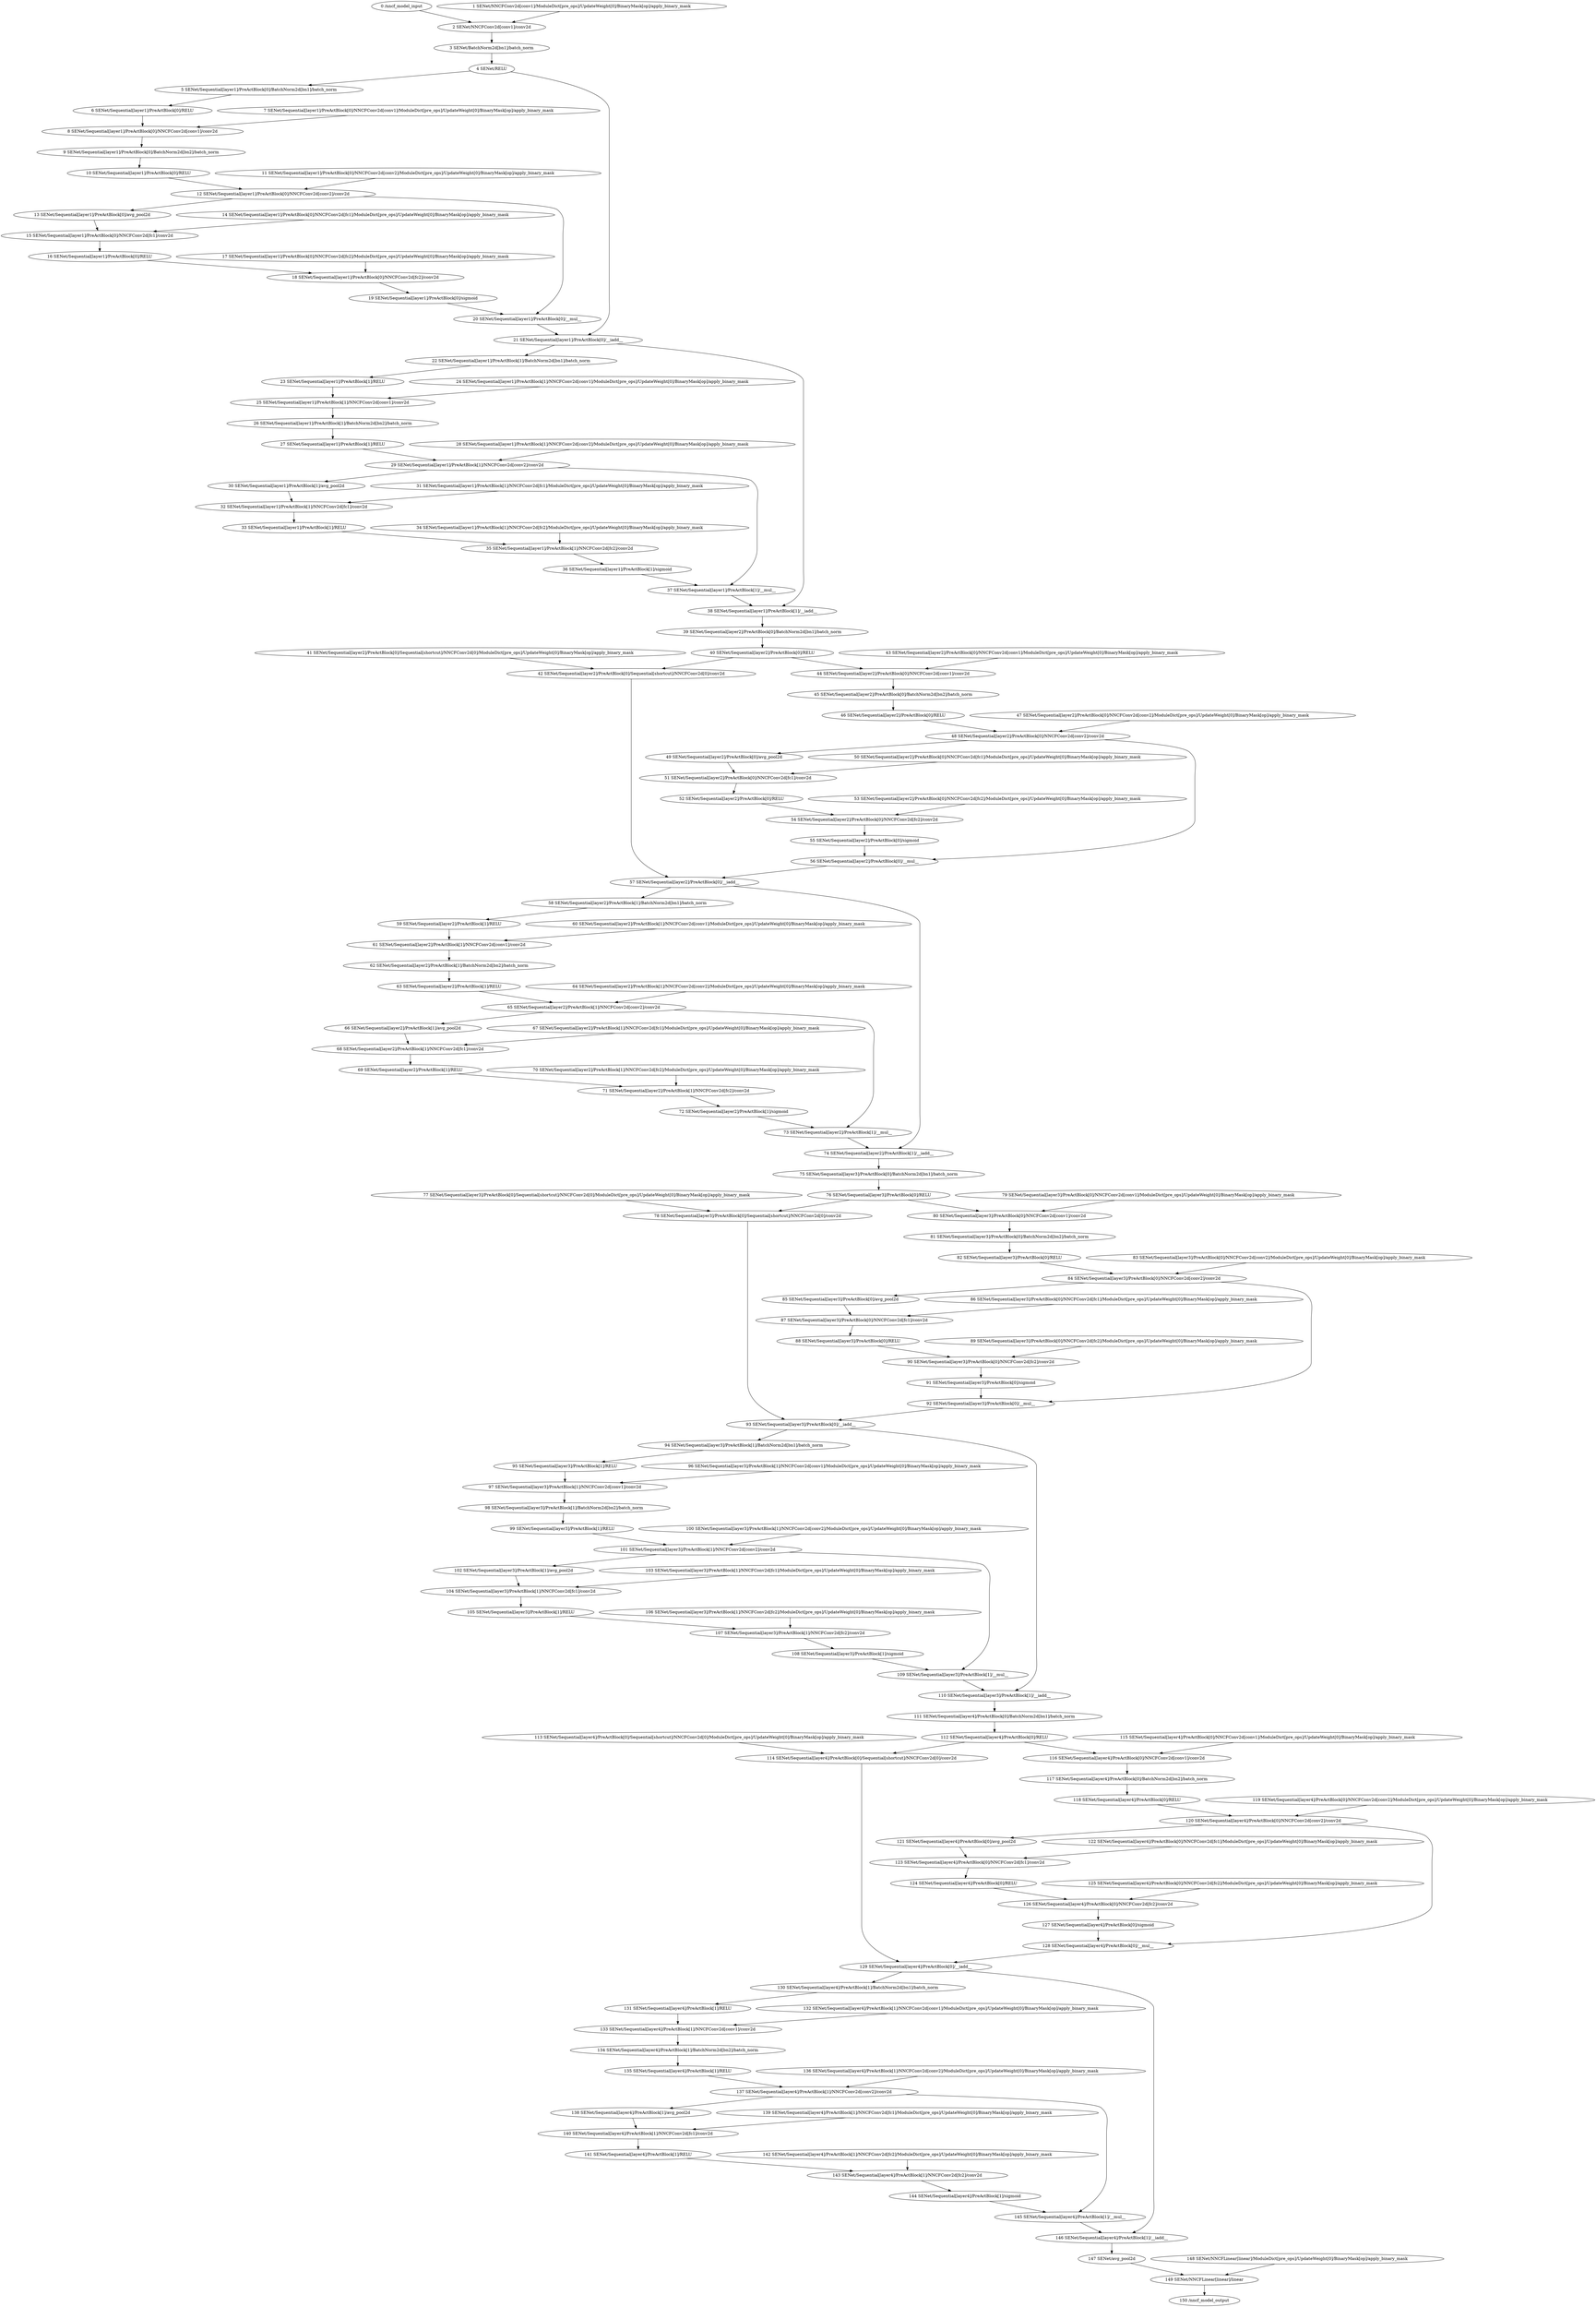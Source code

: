 strict digraph  {
"0 /nncf_model_input" [id=0, scope="", type=nncf_model_input];
"1 SENet/NNCFConv2d[conv1]/ModuleDict[pre_ops]/UpdateWeight[0]/BinaryMask[op]/apply_binary_mask" [id=1, scope="SENet/NNCFConv2d[conv1]/ModuleDict[pre_ops]/UpdateWeight[0]/BinaryMask[op]", type=apply_binary_mask];
"2 SENet/NNCFConv2d[conv1]/conv2d" [id=2, scope="SENet/NNCFConv2d[conv1]", type=conv2d];
"3 SENet/BatchNorm2d[bn1]/batch_norm" [id=3, scope="SENet/BatchNorm2d[bn1]", type=batch_norm];
"4 SENet/RELU" [id=4, scope=SENet, type=RELU];
"5 SENet/Sequential[layer1]/PreActBlock[0]/BatchNorm2d[bn1]/batch_norm" [id=5, scope="SENet/Sequential[layer1]/PreActBlock[0]/BatchNorm2d[bn1]", type=batch_norm];
"6 SENet/Sequential[layer1]/PreActBlock[0]/RELU" [id=6, scope="SENet/Sequential[layer1]/PreActBlock[0]", type=RELU];
"7 SENet/Sequential[layer1]/PreActBlock[0]/NNCFConv2d[conv1]/ModuleDict[pre_ops]/UpdateWeight[0]/BinaryMask[op]/apply_binary_mask" [id=7, scope="SENet/Sequential[layer1]/PreActBlock[0]/NNCFConv2d[conv1]/ModuleDict[pre_ops]/UpdateWeight[0]/BinaryMask[op]", type=apply_binary_mask];
"8 SENet/Sequential[layer1]/PreActBlock[0]/NNCFConv2d[conv1]/conv2d" [id=8, scope="SENet/Sequential[layer1]/PreActBlock[0]/NNCFConv2d[conv1]", type=conv2d];
"9 SENet/Sequential[layer1]/PreActBlock[0]/BatchNorm2d[bn2]/batch_norm" [id=9, scope="SENet/Sequential[layer1]/PreActBlock[0]/BatchNorm2d[bn2]", type=batch_norm];
"10 SENet/Sequential[layer1]/PreActBlock[0]/RELU" [id=10, scope="SENet/Sequential[layer1]/PreActBlock[0]", type=RELU];
"11 SENet/Sequential[layer1]/PreActBlock[0]/NNCFConv2d[conv2]/ModuleDict[pre_ops]/UpdateWeight[0]/BinaryMask[op]/apply_binary_mask" [id=11, scope="SENet/Sequential[layer1]/PreActBlock[0]/NNCFConv2d[conv2]/ModuleDict[pre_ops]/UpdateWeight[0]/BinaryMask[op]", type=apply_binary_mask];
"12 SENet/Sequential[layer1]/PreActBlock[0]/NNCFConv2d[conv2]/conv2d" [id=12, scope="SENet/Sequential[layer1]/PreActBlock[0]/NNCFConv2d[conv2]", type=conv2d];
"13 SENet/Sequential[layer1]/PreActBlock[0]/avg_pool2d" [id=13, scope="SENet/Sequential[layer1]/PreActBlock[0]", type=avg_pool2d];
"14 SENet/Sequential[layer1]/PreActBlock[0]/NNCFConv2d[fc1]/ModuleDict[pre_ops]/UpdateWeight[0]/BinaryMask[op]/apply_binary_mask" [id=14, scope="SENet/Sequential[layer1]/PreActBlock[0]/NNCFConv2d[fc1]/ModuleDict[pre_ops]/UpdateWeight[0]/BinaryMask[op]", type=apply_binary_mask];
"15 SENet/Sequential[layer1]/PreActBlock[0]/NNCFConv2d[fc1]/conv2d" [id=15, scope="SENet/Sequential[layer1]/PreActBlock[0]/NNCFConv2d[fc1]", type=conv2d];
"16 SENet/Sequential[layer1]/PreActBlock[0]/RELU" [id=16, scope="SENet/Sequential[layer1]/PreActBlock[0]", type=RELU];
"17 SENet/Sequential[layer1]/PreActBlock[0]/NNCFConv2d[fc2]/ModuleDict[pre_ops]/UpdateWeight[0]/BinaryMask[op]/apply_binary_mask" [id=17, scope="SENet/Sequential[layer1]/PreActBlock[0]/NNCFConv2d[fc2]/ModuleDict[pre_ops]/UpdateWeight[0]/BinaryMask[op]", type=apply_binary_mask];
"18 SENet/Sequential[layer1]/PreActBlock[0]/NNCFConv2d[fc2]/conv2d" [id=18, scope="SENet/Sequential[layer1]/PreActBlock[0]/NNCFConv2d[fc2]", type=conv2d];
"19 SENet/Sequential[layer1]/PreActBlock[0]/sigmoid" [id=19, scope="SENet/Sequential[layer1]/PreActBlock[0]", type=sigmoid];
"20 SENet/Sequential[layer1]/PreActBlock[0]/__mul__" [id=20, scope="SENet/Sequential[layer1]/PreActBlock[0]", type=__mul__];
"21 SENet/Sequential[layer1]/PreActBlock[0]/__iadd__" [id=21, scope="SENet/Sequential[layer1]/PreActBlock[0]", type=__iadd__];
"22 SENet/Sequential[layer1]/PreActBlock[1]/BatchNorm2d[bn1]/batch_norm" [id=22, scope="SENet/Sequential[layer1]/PreActBlock[1]/BatchNorm2d[bn1]", type=batch_norm];
"23 SENet/Sequential[layer1]/PreActBlock[1]/RELU" [id=23, scope="SENet/Sequential[layer1]/PreActBlock[1]", type=RELU];
"24 SENet/Sequential[layer1]/PreActBlock[1]/NNCFConv2d[conv1]/ModuleDict[pre_ops]/UpdateWeight[0]/BinaryMask[op]/apply_binary_mask" [id=24, scope="SENet/Sequential[layer1]/PreActBlock[1]/NNCFConv2d[conv1]/ModuleDict[pre_ops]/UpdateWeight[0]/BinaryMask[op]", type=apply_binary_mask];
"25 SENet/Sequential[layer1]/PreActBlock[1]/NNCFConv2d[conv1]/conv2d" [id=25, scope="SENet/Sequential[layer1]/PreActBlock[1]/NNCFConv2d[conv1]", type=conv2d];
"26 SENet/Sequential[layer1]/PreActBlock[1]/BatchNorm2d[bn2]/batch_norm" [id=26, scope="SENet/Sequential[layer1]/PreActBlock[1]/BatchNorm2d[bn2]", type=batch_norm];
"27 SENet/Sequential[layer1]/PreActBlock[1]/RELU" [id=27, scope="SENet/Sequential[layer1]/PreActBlock[1]", type=RELU];
"28 SENet/Sequential[layer1]/PreActBlock[1]/NNCFConv2d[conv2]/ModuleDict[pre_ops]/UpdateWeight[0]/BinaryMask[op]/apply_binary_mask" [id=28, scope="SENet/Sequential[layer1]/PreActBlock[1]/NNCFConv2d[conv2]/ModuleDict[pre_ops]/UpdateWeight[0]/BinaryMask[op]", type=apply_binary_mask];
"29 SENet/Sequential[layer1]/PreActBlock[1]/NNCFConv2d[conv2]/conv2d" [id=29, scope="SENet/Sequential[layer1]/PreActBlock[1]/NNCFConv2d[conv2]", type=conv2d];
"30 SENet/Sequential[layer1]/PreActBlock[1]/avg_pool2d" [id=30, scope="SENet/Sequential[layer1]/PreActBlock[1]", type=avg_pool2d];
"31 SENet/Sequential[layer1]/PreActBlock[1]/NNCFConv2d[fc1]/ModuleDict[pre_ops]/UpdateWeight[0]/BinaryMask[op]/apply_binary_mask" [id=31, scope="SENet/Sequential[layer1]/PreActBlock[1]/NNCFConv2d[fc1]/ModuleDict[pre_ops]/UpdateWeight[0]/BinaryMask[op]", type=apply_binary_mask];
"32 SENet/Sequential[layer1]/PreActBlock[1]/NNCFConv2d[fc1]/conv2d" [id=32, scope="SENet/Sequential[layer1]/PreActBlock[1]/NNCFConv2d[fc1]", type=conv2d];
"33 SENet/Sequential[layer1]/PreActBlock[1]/RELU" [id=33, scope="SENet/Sequential[layer1]/PreActBlock[1]", type=RELU];
"34 SENet/Sequential[layer1]/PreActBlock[1]/NNCFConv2d[fc2]/ModuleDict[pre_ops]/UpdateWeight[0]/BinaryMask[op]/apply_binary_mask" [id=34, scope="SENet/Sequential[layer1]/PreActBlock[1]/NNCFConv2d[fc2]/ModuleDict[pre_ops]/UpdateWeight[0]/BinaryMask[op]", type=apply_binary_mask];
"35 SENet/Sequential[layer1]/PreActBlock[1]/NNCFConv2d[fc2]/conv2d" [id=35, scope="SENet/Sequential[layer1]/PreActBlock[1]/NNCFConv2d[fc2]", type=conv2d];
"36 SENet/Sequential[layer1]/PreActBlock[1]/sigmoid" [id=36, scope="SENet/Sequential[layer1]/PreActBlock[1]", type=sigmoid];
"37 SENet/Sequential[layer1]/PreActBlock[1]/__mul__" [id=37, scope="SENet/Sequential[layer1]/PreActBlock[1]", type=__mul__];
"38 SENet/Sequential[layer1]/PreActBlock[1]/__iadd__" [id=38, scope="SENet/Sequential[layer1]/PreActBlock[1]", type=__iadd__];
"39 SENet/Sequential[layer2]/PreActBlock[0]/BatchNorm2d[bn1]/batch_norm" [id=39, scope="SENet/Sequential[layer2]/PreActBlock[0]/BatchNorm2d[bn1]", type=batch_norm];
"40 SENet/Sequential[layer2]/PreActBlock[0]/RELU" [id=40, scope="SENet/Sequential[layer2]/PreActBlock[0]", type=RELU];
"41 SENet/Sequential[layer2]/PreActBlock[0]/Sequential[shortcut]/NNCFConv2d[0]/ModuleDict[pre_ops]/UpdateWeight[0]/BinaryMask[op]/apply_binary_mask" [id=41, scope="SENet/Sequential[layer2]/PreActBlock[0]/Sequential[shortcut]/NNCFConv2d[0]/ModuleDict[pre_ops]/UpdateWeight[0]/BinaryMask[op]", type=apply_binary_mask];
"42 SENet/Sequential[layer2]/PreActBlock[0]/Sequential[shortcut]/NNCFConv2d[0]/conv2d" [id=42, scope="SENet/Sequential[layer2]/PreActBlock[0]/Sequential[shortcut]/NNCFConv2d[0]", type=conv2d];
"43 SENet/Sequential[layer2]/PreActBlock[0]/NNCFConv2d[conv1]/ModuleDict[pre_ops]/UpdateWeight[0]/BinaryMask[op]/apply_binary_mask" [id=43, scope="SENet/Sequential[layer2]/PreActBlock[0]/NNCFConv2d[conv1]/ModuleDict[pre_ops]/UpdateWeight[0]/BinaryMask[op]", type=apply_binary_mask];
"44 SENet/Sequential[layer2]/PreActBlock[0]/NNCFConv2d[conv1]/conv2d" [id=44, scope="SENet/Sequential[layer2]/PreActBlock[0]/NNCFConv2d[conv1]", type=conv2d];
"45 SENet/Sequential[layer2]/PreActBlock[0]/BatchNorm2d[bn2]/batch_norm" [id=45, scope="SENet/Sequential[layer2]/PreActBlock[0]/BatchNorm2d[bn2]", type=batch_norm];
"46 SENet/Sequential[layer2]/PreActBlock[0]/RELU" [id=46, scope="SENet/Sequential[layer2]/PreActBlock[0]", type=RELU];
"47 SENet/Sequential[layer2]/PreActBlock[0]/NNCFConv2d[conv2]/ModuleDict[pre_ops]/UpdateWeight[0]/BinaryMask[op]/apply_binary_mask" [id=47, scope="SENet/Sequential[layer2]/PreActBlock[0]/NNCFConv2d[conv2]/ModuleDict[pre_ops]/UpdateWeight[0]/BinaryMask[op]", type=apply_binary_mask];
"48 SENet/Sequential[layer2]/PreActBlock[0]/NNCFConv2d[conv2]/conv2d" [id=48, scope="SENet/Sequential[layer2]/PreActBlock[0]/NNCFConv2d[conv2]", type=conv2d];
"49 SENet/Sequential[layer2]/PreActBlock[0]/avg_pool2d" [id=49, scope="SENet/Sequential[layer2]/PreActBlock[0]", type=avg_pool2d];
"50 SENet/Sequential[layer2]/PreActBlock[0]/NNCFConv2d[fc1]/ModuleDict[pre_ops]/UpdateWeight[0]/BinaryMask[op]/apply_binary_mask" [id=50, scope="SENet/Sequential[layer2]/PreActBlock[0]/NNCFConv2d[fc1]/ModuleDict[pre_ops]/UpdateWeight[0]/BinaryMask[op]", type=apply_binary_mask];
"51 SENet/Sequential[layer2]/PreActBlock[0]/NNCFConv2d[fc1]/conv2d" [id=51, scope="SENet/Sequential[layer2]/PreActBlock[0]/NNCFConv2d[fc1]", type=conv2d];
"52 SENet/Sequential[layer2]/PreActBlock[0]/RELU" [id=52, scope="SENet/Sequential[layer2]/PreActBlock[0]", type=RELU];
"53 SENet/Sequential[layer2]/PreActBlock[0]/NNCFConv2d[fc2]/ModuleDict[pre_ops]/UpdateWeight[0]/BinaryMask[op]/apply_binary_mask" [id=53, scope="SENet/Sequential[layer2]/PreActBlock[0]/NNCFConv2d[fc2]/ModuleDict[pre_ops]/UpdateWeight[0]/BinaryMask[op]", type=apply_binary_mask];
"54 SENet/Sequential[layer2]/PreActBlock[0]/NNCFConv2d[fc2]/conv2d" [id=54, scope="SENet/Sequential[layer2]/PreActBlock[0]/NNCFConv2d[fc2]", type=conv2d];
"55 SENet/Sequential[layer2]/PreActBlock[0]/sigmoid" [id=55, scope="SENet/Sequential[layer2]/PreActBlock[0]", type=sigmoid];
"56 SENet/Sequential[layer2]/PreActBlock[0]/__mul__" [id=56, scope="SENet/Sequential[layer2]/PreActBlock[0]", type=__mul__];
"57 SENet/Sequential[layer2]/PreActBlock[0]/__iadd__" [id=57, scope="SENet/Sequential[layer2]/PreActBlock[0]", type=__iadd__];
"58 SENet/Sequential[layer2]/PreActBlock[1]/BatchNorm2d[bn1]/batch_norm" [id=58, scope="SENet/Sequential[layer2]/PreActBlock[1]/BatchNorm2d[bn1]", type=batch_norm];
"59 SENet/Sequential[layer2]/PreActBlock[1]/RELU" [id=59, scope="SENet/Sequential[layer2]/PreActBlock[1]", type=RELU];
"60 SENet/Sequential[layer2]/PreActBlock[1]/NNCFConv2d[conv1]/ModuleDict[pre_ops]/UpdateWeight[0]/BinaryMask[op]/apply_binary_mask" [id=60, scope="SENet/Sequential[layer2]/PreActBlock[1]/NNCFConv2d[conv1]/ModuleDict[pre_ops]/UpdateWeight[0]/BinaryMask[op]", type=apply_binary_mask];
"61 SENet/Sequential[layer2]/PreActBlock[1]/NNCFConv2d[conv1]/conv2d" [id=61, scope="SENet/Sequential[layer2]/PreActBlock[1]/NNCFConv2d[conv1]", type=conv2d];
"62 SENet/Sequential[layer2]/PreActBlock[1]/BatchNorm2d[bn2]/batch_norm" [id=62, scope="SENet/Sequential[layer2]/PreActBlock[1]/BatchNorm2d[bn2]", type=batch_norm];
"63 SENet/Sequential[layer2]/PreActBlock[1]/RELU" [id=63, scope="SENet/Sequential[layer2]/PreActBlock[1]", type=RELU];
"64 SENet/Sequential[layer2]/PreActBlock[1]/NNCFConv2d[conv2]/ModuleDict[pre_ops]/UpdateWeight[0]/BinaryMask[op]/apply_binary_mask" [id=64, scope="SENet/Sequential[layer2]/PreActBlock[1]/NNCFConv2d[conv2]/ModuleDict[pre_ops]/UpdateWeight[0]/BinaryMask[op]", type=apply_binary_mask];
"65 SENet/Sequential[layer2]/PreActBlock[1]/NNCFConv2d[conv2]/conv2d" [id=65, scope="SENet/Sequential[layer2]/PreActBlock[1]/NNCFConv2d[conv2]", type=conv2d];
"66 SENet/Sequential[layer2]/PreActBlock[1]/avg_pool2d" [id=66, scope="SENet/Sequential[layer2]/PreActBlock[1]", type=avg_pool2d];
"67 SENet/Sequential[layer2]/PreActBlock[1]/NNCFConv2d[fc1]/ModuleDict[pre_ops]/UpdateWeight[0]/BinaryMask[op]/apply_binary_mask" [id=67, scope="SENet/Sequential[layer2]/PreActBlock[1]/NNCFConv2d[fc1]/ModuleDict[pre_ops]/UpdateWeight[0]/BinaryMask[op]", type=apply_binary_mask];
"68 SENet/Sequential[layer2]/PreActBlock[1]/NNCFConv2d[fc1]/conv2d" [id=68, scope="SENet/Sequential[layer2]/PreActBlock[1]/NNCFConv2d[fc1]", type=conv2d];
"69 SENet/Sequential[layer2]/PreActBlock[1]/RELU" [id=69, scope="SENet/Sequential[layer2]/PreActBlock[1]", type=RELU];
"70 SENet/Sequential[layer2]/PreActBlock[1]/NNCFConv2d[fc2]/ModuleDict[pre_ops]/UpdateWeight[0]/BinaryMask[op]/apply_binary_mask" [id=70, scope="SENet/Sequential[layer2]/PreActBlock[1]/NNCFConv2d[fc2]/ModuleDict[pre_ops]/UpdateWeight[0]/BinaryMask[op]", type=apply_binary_mask];
"71 SENet/Sequential[layer2]/PreActBlock[1]/NNCFConv2d[fc2]/conv2d" [id=71, scope="SENet/Sequential[layer2]/PreActBlock[1]/NNCFConv2d[fc2]", type=conv2d];
"72 SENet/Sequential[layer2]/PreActBlock[1]/sigmoid" [id=72, scope="SENet/Sequential[layer2]/PreActBlock[1]", type=sigmoid];
"73 SENet/Sequential[layer2]/PreActBlock[1]/__mul__" [id=73, scope="SENet/Sequential[layer2]/PreActBlock[1]", type=__mul__];
"74 SENet/Sequential[layer2]/PreActBlock[1]/__iadd__" [id=74, scope="SENet/Sequential[layer2]/PreActBlock[1]", type=__iadd__];
"75 SENet/Sequential[layer3]/PreActBlock[0]/BatchNorm2d[bn1]/batch_norm" [id=75, scope="SENet/Sequential[layer3]/PreActBlock[0]/BatchNorm2d[bn1]", type=batch_norm];
"76 SENet/Sequential[layer3]/PreActBlock[0]/RELU" [id=76, scope="SENet/Sequential[layer3]/PreActBlock[0]", type=RELU];
"77 SENet/Sequential[layer3]/PreActBlock[0]/Sequential[shortcut]/NNCFConv2d[0]/ModuleDict[pre_ops]/UpdateWeight[0]/BinaryMask[op]/apply_binary_mask" [id=77, scope="SENet/Sequential[layer3]/PreActBlock[0]/Sequential[shortcut]/NNCFConv2d[0]/ModuleDict[pre_ops]/UpdateWeight[0]/BinaryMask[op]", type=apply_binary_mask];
"78 SENet/Sequential[layer3]/PreActBlock[0]/Sequential[shortcut]/NNCFConv2d[0]/conv2d" [id=78, scope="SENet/Sequential[layer3]/PreActBlock[0]/Sequential[shortcut]/NNCFConv2d[0]", type=conv2d];
"79 SENet/Sequential[layer3]/PreActBlock[0]/NNCFConv2d[conv1]/ModuleDict[pre_ops]/UpdateWeight[0]/BinaryMask[op]/apply_binary_mask" [id=79, scope="SENet/Sequential[layer3]/PreActBlock[0]/NNCFConv2d[conv1]/ModuleDict[pre_ops]/UpdateWeight[0]/BinaryMask[op]", type=apply_binary_mask];
"80 SENet/Sequential[layer3]/PreActBlock[0]/NNCFConv2d[conv1]/conv2d" [id=80, scope="SENet/Sequential[layer3]/PreActBlock[0]/NNCFConv2d[conv1]", type=conv2d];
"81 SENet/Sequential[layer3]/PreActBlock[0]/BatchNorm2d[bn2]/batch_norm" [id=81, scope="SENet/Sequential[layer3]/PreActBlock[0]/BatchNorm2d[bn2]", type=batch_norm];
"82 SENet/Sequential[layer3]/PreActBlock[0]/RELU" [id=82, scope="SENet/Sequential[layer3]/PreActBlock[0]", type=RELU];
"83 SENet/Sequential[layer3]/PreActBlock[0]/NNCFConv2d[conv2]/ModuleDict[pre_ops]/UpdateWeight[0]/BinaryMask[op]/apply_binary_mask" [id=83, scope="SENet/Sequential[layer3]/PreActBlock[0]/NNCFConv2d[conv2]/ModuleDict[pre_ops]/UpdateWeight[0]/BinaryMask[op]", type=apply_binary_mask];
"84 SENet/Sequential[layer3]/PreActBlock[0]/NNCFConv2d[conv2]/conv2d" [id=84, scope="SENet/Sequential[layer3]/PreActBlock[0]/NNCFConv2d[conv2]", type=conv2d];
"85 SENet/Sequential[layer3]/PreActBlock[0]/avg_pool2d" [id=85, scope="SENet/Sequential[layer3]/PreActBlock[0]", type=avg_pool2d];
"86 SENet/Sequential[layer3]/PreActBlock[0]/NNCFConv2d[fc1]/ModuleDict[pre_ops]/UpdateWeight[0]/BinaryMask[op]/apply_binary_mask" [id=86, scope="SENet/Sequential[layer3]/PreActBlock[0]/NNCFConv2d[fc1]/ModuleDict[pre_ops]/UpdateWeight[0]/BinaryMask[op]", type=apply_binary_mask];
"87 SENet/Sequential[layer3]/PreActBlock[0]/NNCFConv2d[fc1]/conv2d" [id=87, scope="SENet/Sequential[layer3]/PreActBlock[0]/NNCFConv2d[fc1]", type=conv2d];
"88 SENet/Sequential[layer3]/PreActBlock[0]/RELU" [id=88, scope="SENet/Sequential[layer3]/PreActBlock[0]", type=RELU];
"89 SENet/Sequential[layer3]/PreActBlock[0]/NNCFConv2d[fc2]/ModuleDict[pre_ops]/UpdateWeight[0]/BinaryMask[op]/apply_binary_mask" [id=89, scope="SENet/Sequential[layer3]/PreActBlock[0]/NNCFConv2d[fc2]/ModuleDict[pre_ops]/UpdateWeight[0]/BinaryMask[op]", type=apply_binary_mask];
"90 SENet/Sequential[layer3]/PreActBlock[0]/NNCFConv2d[fc2]/conv2d" [id=90, scope="SENet/Sequential[layer3]/PreActBlock[0]/NNCFConv2d[fc2]", type=conv2d];
"91 SENet/Sequential[layer3]/PreActBlock[0]/sigmoid" [id=91, scope="SENet/Sequential[layer3]/PreActBlock[0]", type=sigmoid];
"92 SENet/Sequential[layer3]/PreActBlock[0]/__mul__" [id=92, scope="SENet/Sequential[layer3]/PreActBlock[0]", type=__mul__];
"93 SENet/Sequential[layer3]/PreActBlock[0]/__iadd__" [id=93, scope="SENet/Sequential[layer3]/PreActBlock[0]", type=__iadd__];
"94 SENet/Sequential[layer3]/PreActBlock[1]/BatchNorm2d[bn1]/batch_norm" [id=94, scope="SENet/Sequential[layer3]/PreActBlock[1]/BatchNorm2d[bn1]", type=batch_norm];
"95 SENet/Sequential[layer3]/PreActBlock[1]/RELU" [id=95, scope="SENet/Sequential[layer3]/PreActBlock[1]", type=RELU];
"96 SENet/Sequential[layer3]/PreActBlock[1]/NNCFConv2d[conv1]/ModuleDict[pre_ops]/UpdateWeight[0]/BinaryMask[op]/apply_binary_mask" [id=96, scope="SENet/Sequential[layer3]/PreActBlock[1]/NNCFConv2d[conv1]/ModuleDict[pre_ops]/UpdateWeight[0]/BinaryMask[op]", type=apply_binary_mask];
"97 SENet/Sequential[layer3]/PreActBlock[1]/NNCFConv2d[conv1]/conv2d" [id=97, scope="SENet/Sequential[layer3]/PreActBlock[1]/NNCFConv2d[conv1]", type=conv2d];
"98 SENet/Sequential[layer3]/PreActBlock[1]/BatchNorm2d[bn2]/batch_norm" [id=98, scope="SENet/Sequential[layer3]/PreActBlock[1]/BatchNorm2d[bn2]", type=batch_norm];
"99 SENet/Sequential[layer3]/PreActBlock[1]/RELU" [id=99, scope="SENet/Sequential[layer3]/PreActBlock[1]", type=RELU];
"100 SENet/Sequential[layer3]/PreActBlock[1]/NNCFConv2d[conv2]/ModuleDict[pre_ops]/UpdateWeight[0]/BinaryMask[op]/apply_binary_mask" [id=100, scope="SENet/Sequential[layer3]/PreActBlock[1]/NNCFConv2d[conv2]/ModuleDict[pre_ops]/UpdateWeight[0]/BinaryMask[op]", type=apply_binary_mask];
"101 SENet/Sequential[layer3]/PreActBlock[1]/NNCFConv2d[conv2]/conv2d" [id=101, scope="SENet/Sequential[layer3]/PreActBlock[1]/NNCFConv2d[conv2]", type=conv2d];
"102 SENet/Sequential[layer3]/PreActBlock[1]/avg_pool2d" [id=102, scope="SENet/Sequential[layer3]/PreActBlock[1]", type=avg_pool2d];
"103 SENet/Sequential[layer3]/PreActBlock[1]/NNCFConv2d[fc1]/ModuleDict[pre_ops]/UpdateWeight[0]/BinaryMask[op]/apply_binary_mask" [id=103, scope="SENet/Sequential[layer3]/PreActBlock[1]/NNCFConv2d[fc1]/ModuleDict[pre_ops]/UpdateWeight[0]/BinaryMask[op]", type=apply_binary_mask];
"104 SENet/Sequential[layer3]/PreActBlock[1]/NNCFConv2d[fc1]/conv2d" [id=104, scope="SENet/Sequential[layer3]/PreActBlock[1]/NNCFConv2d[fc1]", type=conv2d];
"105 SENet/Sequential[layer3]/PreActBlock[1]/RELU" [id=105, scope="SENet/Sequential[layer3]/PreActBlock[1]", type=RELU];
"106 SENet/Sequential[layer3]/PreActBlock[1]/NNCFConv2d[fc2]/ModuleDict[pre_ops]/UpdateWeight[0]/BinaryMask[op]/apply_binary_mask" [id=106, scope="SENet/Sequential[layer3]/PreActBlock[1]/NNCFConv2d[fc2]/ModuleDict[pre_ops]/UpdateWeight[0]/BinaryMask[op]", type=apply_binary_mask];
"107 SENet/Sequential[layer3]/PreActBlock[1]/NNCFConv2d[fc2]/conv2d" [id=107, scope="SENet/Sequential[layer3]/PreActBlock[1]/NNCFConv2d[fc2]", type=conv2d];
"108 SENet/Sequential[layer3]/PreActBlock[1]/sigmoid" [id=108, scope="SENet/Sequential[layer3]/PreActBlock[1]", type=sigmoid];
"109 SENet/Sequential[layer3]/PreActBlock[1]/__mul__" [id=109, scope="SENet/Sequential[layer3]/PreActBlock[1]", type=__mul__];
"110 SENet/Sequential[layer3]/PreActBlock[1]/__iadd__" [id=110, scope="SENet/Sequential[layer3]/PreActBlock[1]", type=__iadd__];
"111 SENet/Sequential[layer4]/PreActBlock[0]/BatchNorm2d[bn1]/batch_norm" [id=111, scope="SENet/Sequential[layer4]/PreActBlock[0]/BatchNorm2d[bn1]", type=batch_norm];
"112 SENet/Sequential[layer4]/PreActBlock[0]/RELU" [id=112, scope="SENet/Sequential[layer4]/PreActBlock[0]", type=RELU];
"113 SENet/Sequential[layer4]/PreActBlock[0]/Sequential[shortcut]/NNCFConv2d[0]/ModuleDict[pre_ops]/UpdateWeight[0]/BinaryMask[op]/apply_binary_mask" [id=113, scope="SENet/Sequential[layer4]/PreActBlock[0]/Sequential[shortcut]/NNCFConv2d[0]/ModuleDict[pre_ops]/UpdateWeight[0]/BinaryMask[op]", type=apply_binary_mask];
"114 SENet/Sequential[layer4]/PreActBlock[0]/Sequential[shortcut]/NNCFConv2d[0]/conv2d" [id=114, scope="SENet/Sequential[layer4]/PreActBlock[0]/Sequential[shortcut]/NNCFConv2d[0]", type=conv2d];
"115 SENet/Sequential[layer4]/PreActBlock[0]/NNCFConv2d[conv1]/ModuleDict[pre_ops]/UpdateWeight[0]/BinaryMask[op]/apply_binary_mask" [id=115, scope="SENet/Sequential[layer4]/PreActBlock[0]/NNCFConv2d[conv1]/ModuleDict[pre_ops]/UpdateWeight[0]/BinaryMask[op]", type=apply_binary_mask];
"116 SENet/Sequential[layer4]/PreActBlock[0]/NNCFConv2d[conv1]/conv2d" [id=116, scope="SENet/Sequential[layer4]/PreActBlock[0]/NNCFConv2d[conv1]", type=conv2d];
"117 SENet/Sequential[layer4]/PreActBlock[0]/BatchNorm2d[bn2]/batch_norm" [id=117, scope="SENet/Sequential[layer4]/PreActBlock[0]/BatchNorm2d[bn2]", type=batch_norm];
"118 SENet/Sequential[layer4]/PreActBlock[0]/RELU" [id=118, scope="SENet/Sequential[layer4]/PreActBlock[0]", type=RELU];
"119 SENet/Sequential[layer4]/PreActBlock[0]/NNCFConv2d[conv2]/ModuleDict[pre_ops]/UpdateWeight[0]/BinaryMask[op]/apply_binary_mask" [id=119, scope="SENet/Sequential[layer4]/PreActBlock[0]/NNCFConv2d[conv2]/ModuleDict[pre_ops]/UpdateWeight[0]/BinaryMask[op]", type=apply_binary_mask];
"120 SENet/Sequential[layer4]/PreActBlock[0]/NNCFConv2d[conv2]/conv2d" [id=120, scope="SENet/Sequential[layer4]/PreActBlock[0]/NNCFConv2d[conv2]", type=conv2d];
"121 SENet/Sequential[layer4]/PreActBlock[0]/avg_pool2d" [id=121, scope="SENet/Sequential[layer4]/PreActBlock[0]", type=avg_pool2d];
"122 SENet/Sequential[layer4]/PreActBlock[0]/NNCFConv2d[fc1]/ModuleDict[pre_ops]/UpdateWeight[0]/BinaryMask[op]/apply_binary_mask" [id=122, scope="SENet/Sequential[layer4]/PreActBlock[0]/NNCFConv2d[fc1]/ModuleDict[pre_ops]/UpdateWeight[0]/BinaryMask[op]", type=apply_binary_mask];
"123 SENet/Sequential[layer4]/PreActBlock[0]/NNCFConv2d[fc1]/conv2d" [id=123, scope="SENet/Sequential[layer4]/PreActBlock[0]/NNCFConv2d[fc1]", type=conv2d];
"124 SENet/Sequential[layer4]/PreActBlock[0]/RELU" [id=124, scope="SENet/Sequential[layer4]/PreActBlock[0]", type=RELU];
"125 SENet/Sequential[layer4]/PreActBlock[0]/NNCFConv2d[fc2]/ModuleDict[pre_ops]/UpdateWeight[0]/BinaryMask[op]/apply_binary_mask" [id=125, scope="SENet/Sequential[layer4]/PreActBlock[0]/NNCFConv2d[fc2]/ModuleDict[pre_ops]/UpdateWeight[0]/BinaryMask[op]", type=apply_binary_mask];
"126 SENet/Sequential[layer4]/PreActBlock[0]/NNCFConv2d[fc2]/conv2d" [id=126, scope="SENet/Sequential[layer4]/PreActBlock[0]/NNCFConv2d[fc2]", type=conv2d];
"127 SENet/Sequential[layer4]/PreActBlock[0]/sigmoid" [id=127, scope="SENet/Sequential[layer4]/PreActBlock[0]", type=sigmoid];
"128 SENet/Sequential[layer4]/PreActBlock[0]/__mul__" [id=128, scope="SENet/Sequential[layer4]/PreActBlock[0]", type=__mul__];
"129 SENet/Sequential[layer4]/PreActBlock[0]/__iadd__" [id=129, scope="SENet/Sequential[layer4]/PreActBlock[0]", type=__iadd__];
"130 SENet/Sequential[layer4]/PreActBlock[1]/BatchNorm2d[bn1]/batch_norm" [id=130, scope="SENet/Sequential[layer4]/PreActBlock[1]/BatchNorm2d[bn1]", type=batch_norm];
"131 SENet/Sequential[layer4]/PreActBlock[1]/RELU" [id=131, scope="SENet/Sequential[layer4]/PreActBlock[1]", type=RELU];
"132 SENet/Sequential[layer4]/PreActBlock[1]/NNCFConv2d[conv1]/ModuleDict[pre_ops]/UpdateWeight[0]/BinaryMask[op]/apply_binary_mask" [id=132, scope="SENet/Sequential[layer4]/PreActBlock[1]/NNCFConv2d[conv1]/ModuleDict[pre_ops]/UpdateWeight[0]/BinaryMask[op]", type=apply_binary_mask];
"133 SENet/Sequential[layer4]/PreActBlock[1]/NNCFConv2d[conv1]/conv2d" [id=133, scope="SENet/Sequential[layer4]/PreActBlock[1]/NNCFConv2d[conv1]", type=conv2d];
"134 SENet/Sequential[layer4]/PreActBlock[1]/BatchNorm2d[bn2]/batch_norm" [id=134, scope="SENet/Sequential[layer4]/PreActBlock[1]/BatchNorm2d[bn2]", type=batch_norm];
"135 SENet/Sequential[layer4]/PreActBlock[1]/RELU" [id=135, scope="SENet/Sequential[layer4]/PreActBlock[1]", type=RELU];
"136 SENet/Sequential[layer4]/PreActBlock[1]/NNCFConv2d[conv2]/ModuleDict[pre_ops]/UpdateWeight[0]/BinaryMask[op]/apply_binary_mask" [id=136, scope="SENet/Sequential[layer4]/PreActBlock[1]/NNCFConv2d[conv2]/ModuleDict[pre_ops]/UpdateWeight[0]/BinaryMask[op]", type=apply_binary_mask];
"137 SENet/Sequential[layer4]/PreActBlock[1]/NNCFConv2d[conv2]/conv2d" [id=137, scope="SENet/Sequential[layer4]/PreActBlock[1]/NNCFConv2d[conv2]", type=conv2d];
"138 SENet/Sequential[layer4]/PreActBlock[1]/avg_pool2d" [id=138, scope="SENet/Sequential[layer4]/PreActBlock[1]", type=avg_pool2d];
"139 SENet/Sequential[layer4]/PreActBlock[1]/NNCFConv2d[fc1]/ModuleDict[pre_ops]/UpdateWeight[0]/BinaryMask[op]/apply_binary_mask" [id=139, scope="SENet/Sequential[layer4]/PreActBlock[1]/NNCFConv2d[fc1]/ModuleDict[pre_ops]/UpdateWeight[0]/BinaryMask[op]", type=apply_binary_mask];
"140 SENet/Sequential[layer4]/PreActBlock[1]/NNCFConv2d[fc1]/conv2d" [id=140, scope="SENet/Sequential[layer4]/PreActBlock[1]/NNCFConv2d[fc1]", type=conv2d];
"141 SENet/Sequential[layer4]/PreActBlock[1]/RELU" [id=141, scope="SENet/Sequential[layer4]/PreActBlock[1]", type=RELU];
"142 SENet/Sequential[layer4]/PreActBlock[1]/NNCFConv2d[fc2]/ModuleDict[pre_ops]/UpdateWeight[0]/BinaryMask[op]/apply_binary_mask" [id=142, scope="SENet/Sequential[layer4]/PreActBlock[1]/NNCFConv2d[fc2]/ModuleDict[pre_ops]/UpdateWeight[0]/BinaryMask[op]", type=apply_binary_mask];
"143 SENet/Sequential[layer4]/PreActBlock[1]/NNCFConv2d[fc2]/conv2d" [id=143, scope="SENet/Sequential[layer4]/PreActBlock[1]/NNCFConv2d[fc2]", type=conv2d];
"144 SENet/Sequential[layer4]/PreActBlock[1]/sigmoid" [id=144, scope="SENet/Sequential[layer4]/PreActBlock[1]", type=sigmoid];
"145 SENet/Sequential[layer4]/PreActBlock[1]/__mul__" [id=145, scope="SENet/Sequential[layer4]/PreActBlock[1]", type=__mul__];
"146 SENet/Sequential[layer4]/PreActBlock[1]/__iadd__" [id=146, scope="SENet/Sequential[layer4]/PreActBlock[1]", type=__iadd__];
"147 SENet/avg_pool2d" [id=147, scope=SENet, type=avg_pool2d];
"148 SENet/NNCFLinear[linear]/ModuleDict[pre_ops]/UpdateWeight[0]/BinaryMask[op]/apply_binary_mask" [id=148, scope="SENet/NNCFLinear[linear]/ModuleDict[pre_ops]/UpdateWeight[0]/BinaryMask[op]", type=apply_binary_mask];
"149 SENet/NNCFLinear[linear]/linear" [id=149, scope="SENet/NNCFLinear[linear]", type=linear];
"150 /nncf_model_output" [id=150, scope="", type=nncf_model_output];
"0 /nncf_model_input" -> "2 SENet/NNCFConv2d[conv1]/conv2d";
"1 SENet/NNCFConv2d[conv1]/ModuleDict[pre_ops]/UpdateWeight[0]/BinaryMask[op]/apply_binary_mask" -> "2 SENet/NNCFConv2d[conv1]/conv2d";
"2 SENet/NNCFConv2d[conv1]/conv2d" -> "3 SENet/BatchNorm2d[bn1]/batch_norm";
"3 SENet/BatchNorm2d[bn1]/batch_norm" -> "4 SENet/RELU";
"4 SENet/RELU" -> "5 SENet/Sequential[layer1]/PreActBlock[0]/BatchNorm2d[bn1]/batch_norm";
"5 SENet/Sequential[layer1]/PreActBlock[0]/BatchNorm2d[bn1]/batch_norm" -> "6 SENet/Sequential[layer1]/PreActBlock[0]/RELU";
"6 SENet/Sequential[layer1]/PreActBlock[0]/RELU" -> "8 SENet/Sequential[layer1]/PreActBlock[0]/NNCFConv2d[conv1]/conv2d";
"7 SENet/Sequential[layer1]/PreActBlock[0]/NNCFConv2d[conv1]/ModuleDict[pre_ops]/UpdateWeight[0]/BinaryMask[op]/apply_binary_mask" -> "8 SENet/Sequential[layer1]/PreActBlock[0]/NNCFConv2d[conv1]/conv2d";
"8 SENet/Sequential[layer1]/PreActBlock[0]/NNCFConv2d[conv1]/conv2d" -> "9 SENet/Sequential[layer1]/PreActBlock[0]/BatchNorm2d[bn2]/batch_norm";
"4 SENet/RELU" -> "21 SENet/Sequential[layer1]/PreActBlock[0]/__iadd__";
"9 SENet/Sequential[layer1]/PreActBlock[0]/BatchNorm2d[bn2]/batch_norm" -> "10 SENet/Sequential[layer1]/PreActBlock[0]/RELU";
"10 SENet/Sequential[layer1]/PreActBlock[0]/RELU" -> "12 SENet/Sequential[layer1]/PreActBlock[0]/NNCFConv2d[conv2]/conv2d";
"11 SENet/Sequential[layer1]/PreActBlock[0]/NNCFConv2d[conv2]/ModuleDict[pre_ops]/UpdateWeight[0]/BinaryMask[op]/apply_binary_mask" -> "12 SENet/Sequential[layer1]/PreActBlock[0]/NNCFConv2d[conv2]/conv2d";
"12 SENet/Sequential[layer1]/PreActBlock[0]/NNCFConv2d[conv2]/conv2d" -> "13 SENet/Sequential[layer1]/PreActBlock[0]/avg_pool2d";
"12 SENet/Sequential[layer1]/PreActBlock[0]/NNCFConv2d[conv2]/conv2d" -> "20 SENet/Sequential[layer1]/PreActBlock[0]/__mul__";
"13 SENet/Sequential[layer1]/PreActBlock[0]/avg_pool2d" -> "15 SENet/Sequential[layer1]/PreActBlock[0]/NNCFConv2d[fc1]/conv2d";
"14 SENet/Sequential[layer1]/PreActBlock[0]/NNCFConv2d[fc1]/ModuleDict[pre_ops]/UpdateWeight[0]/BinaryMask[op]/apply_binary_mask" -> "15 SENet/Sequential[layer1]/PreActBlock[0]/NNCFConv2d[fc1]/conv2d";
"15 SENet/Sequential[layer1]/PreActBlock[0]/NNCFConv2d[fc1]/conv2d" -> "16 SENet/Sequential[layer1]/PreActBlock[0]/RELU";
"16 SENet/Sequential[layer1]/PreActBlock[0]/RELU" -> "18 SENet/Sequential[layer1]/PreActBlock[0]/NNCFConv2d[fc2]/conv2d";
"17 SENet/Sequential[layer1]/PreActBlock[0]/NNCFConv2d[fc2]/ModuleDict[pre_ops]/UpdateWeight[0]/BinaryMask[op]/apply_binary_mask" -> "18 SENet/Sequential[layer1]/PreActBlock[0]/NNCFConv2d[fc2]/conv2d";
"18 SENet/Sequential[layer1]/PreActBlock[0]/NNCFConv2d[fc2]/conv2d" -> "19 SENet/Sequential[layer1]/PreActBlock[0]/sigmoid";
"19 SENet/Sequential[layer1]/PreActBlock[0]/sigmoid" -> "20 SENet/Sequential[layer1]/PreActBlock[0]/__mul__";
"20 SENet/Sequential[layer1]/PreActBlock[0]/__mul__" -> "21 SENet/Sequential[layer1]/PreActBlock[0]/__iadd__";
"21 SENet/Sequential[layer1]/PreActBlock[0]/__iadd__" -> "22 SENet/Sequential[layer1]/PreActBlock[1]/BatchNorm2d[bn1]/batch_norm";
"21 SENet/Sequential[layer1]/PreActBlock[0]/__iadd__" -> "38 SENet/Sequential[layer1]/PreActBlock[1]/__iadd__";
"22 SENet/Sequential[layer1]/PreActBlock[1]/BatchNorm2d[bn1]/batch_norm" -> "23 SENet/Sequential[layer1]/PreActBlock[1]/RELU";
"23 SENet/Sequential[layer1]/PreActBlock[1]/RELU" -> "25 SENet/Sequential[layer1]/PreActBlock[1]/NNCFConv2d[conv1]/conv2d";
"24 SENet/Sequential[layer1]/PreActBlock[1]/NNCFConv2d[conv1]/ModuleDict[pre_ops]/UpdateWeight[0]/BinaryMask[op]/apply_binary_mask" -> "25 SENet/Sequential[layer1]/PreActBlock[1]/NNCFConv2d[conv1]/conv2d";
"25 SENet/Sequential[layer1]/PreActBlock[1]/NNCFConv2d[conv1]/conv2d" -> "26 SENet/Sequential[layer1]/PreActBlock[1]/BatchNorm2d[bn2]/batch_norm";
"26 SENet/Sequential[layer1]/PreActBlock[1]/BatchNorm2d[bn2]/batch_norm" -> "27 SENet/Sequential[layer1]/PreActBlock[1]/RELU";
"27 SENet/Sequential[layer1]/PreActBlock[1]/RELU" -> "29 SENet/Sequential[layer1]/PreActBlock[1]/NNCFConv2d[conv2]/conv2d";
"28 SENet/Sequential[layer1]/PreActBlock[1]/NNCFConv2d[conv2]/ModuleDict[pre_ops]/UpdateWeight[0]/BinaryMask[op]/apply_binary_mask" -> "29 SENet/Sequential[layer1]/PreActBlock[1]/NNCFConv2d[conv2]/conv2d";
"29 SENet/Sequential[layer1]/PreActBlock[1]/NNCFConv2d[conv2]/conv2d" -> "30 SENet/Sequential[layer1]/PreActBlock[1]/avg_pool2d";
"29 SENet/Sequential[layer1]/PreActBlock[1]/NNCFConv2d[conv2]/conv2d" -> "37 SENet/Sequential[layer1]/PreActBlock[1]/__mul__";
"30 SENet/Sequential[layer1]/PreActBlock[1]/avg_pool2d" -> "32 SENet/Sequential[layer1]/PreActBlock[1]/NNCFConv2d[fc1]/conv2d";
"31 SENet/Sequential[layer1]/PreActBlock[1]/NNCFConv2d[fc1]/ModuleDict[pre_ops]/UpdateWeight[0]/BinaryMask[op]/apply_binary_mask" -> "32 SENet/Sequential[layer1]/PreActBlock[1]/NNCFConv2d[fc1]/conv2d";
"32 SENet/Sequential[layer1]/PreActBlock[1]/NNCFConv2d[fc1]/conv2d" -> "33 SENet/Sequential[layer1]/PreActBlock[1]/RELU";
"33 SENet/Sequential[layer1]/PreActBlock[1]/RELU" -> "35 SENet/Sequential[layer1]/PreActBlock[1]/NNCFConv2d[fc2]/conv2d";
"34 SENet/Sequential[layer1]/PreActBlock[1]/NNCFConv2d[fc2]/ModuleDict[pre_ops]/UpdateWeight[0]/BinaryMask[op]/apply_binary_mask" -> "35 SENet/Sequential[layer1]/PreActBlock[1]/NNCFConv2d[fc2]/conv2d";
"35 SENet/Sequential[layer1]/PreActBlock[1]/NNCFConv2d[fc2]/conv2d" -> "36 SENet/Sequential[layer1]/PreActBlock[1]/sigmoid";
"36 SENet/Sequential[layer1]/PreActBlock[1]/sigmoid" -> "37 SENet/Sequential[layer1]/PreActBlock[1]/__mul__";
"37 SENet/Sequential[layer1]/PreActBlock[1]/__mul__" -> "38 SENet/Sequential[layer1]/PreActBlock[1]/__iadd__";
"38 SENet/Sequential[layer1]/PreActBlock[1]/__iadd__" -> "39 SENet/Sequential[layer2]/PreActBlock[0]/BatchNorm2d[bn1]/batch_norm";
"39 SENet/Sequential[layer2]/PreActBlock[0]/BatchNorm2d[bn1]/batch_norm" -> "40 SENet/Sequential[layer2]/PreActBlock[0]/RELU";
"40 SENet/Sequential[layer2]/PreActBlock[0]/RELU" -> "42 SENet/Sequential[layer2]/PreActBlock[0]/Sequential[shortcut]/NNCFConv2d[0]/conv2d";
"40 SENet/Sequential[layer2]/PreActBlock[0]/RELU" -> "44 SENet/Sequential[layer2]/PreActBlock[0]/NNCFConv2d[conv1]/conv2d";
"41 SENet/Sequential[layer2]/PreActBlock[0]/Sequential[shortcut]/NNCFConv2d[0]/ModuleDict[pre_ops]/UpdateWeight[0]/BinaryMask[op]/apply_binary_mask" -> "42 SENet/Sequential[layer2]/PreActBlock[0]/Sequential[shortcut]/NNCFConv2d[0]/conv2d";
"42 SENet/Sequential[layer2]/PreActBlock[0]/Sequential[shortcut]/NNCFConv2d[0]/conv2d" -> "57 SENet/Sequential[layer2]/PreActBlock[0]/__iadd__";
"43 SENet/Sequential[layer2]/PreActBlock[0]/NNCFConv2d[conv1]/ModuleDict[pre_ops]/UpdateWeight[0]/BinaryMask[op]/apply_binary_mask" -> "44 SENet/Sequential[layer2]/PreActBlock[0]/NNCFConv2d[conv1]/conv2d";
"44 SENet/Sequential[layer2]/PreActBlock[0]/NNCFConv2d[conv1]/conv2d" -> "45 SENet/Sequential[layer2]/PreActBlock[0]/BatchNorm2d[bn2]/batch_norm";
"45 SENet/Sequential[layer2]/PreActBlock[0]/BatchNorm2d[bn2]/batch_norm" -> "46 SENet/Sequential[layer2]/PreActBlock[0]/RELU";
"46 SENet/Sequential[layer2]/PreActBlock[0]/RELU" -> "48 SENet/Sequential[layer2]/PreActBlock[0]/NNCFConv2d[conv2]/conv2d";
"47 SENet/Sequential[layer2]/PreActBlock[0]/NNCFConv2d[conv2]/ModuleDict[pre_ops]/UpdateWeight[0]/BinaryMask[op]/apply_binary_mask" -> "48 SENet/Sequential[layer2]/PreActBlock[0]/NNCFConv2d[conv2]/conv2d";
"48 SENet/Sequential[layer2]/PreActBlock[0]/NNCFConv2d[conv2]/conv2d" -> "49 SENet/Sequential[layer2]/PreActBlock[0]/avg_pool2d";
"48 SENet/Sequential[layer2]/PreActBlock[0]/NNCFConv2d[conv2]/conv2d" -> "56 SENet/Sequential[layer2]/PreActBlock[0]/__mul__";
"49 SENet/Sequential[layer2]/PreActBlock[0]/avg_pool2d" -> "51 SENet/Sequential[layer2]/PreActBlock[0]/NNCFConv2d[fc1]/conv2d";
"50 SENet/Sequential[layer2]/PreActBlock[0]/NNCFConv2d[fc1]/ModuleDict[pre_ops]/UpdateWeight[0]/BinaryMask[op]/apply_binary_mask" -> "51 SENet/Sequential[layer2]/PreActBlock[0]/NNCFConv2d[fc1]/conv2d";
"51 SENet/Sequential[layer2]/PreActBlock[0]/NNCFConv2d[fc1]/conv2d" -> "52 SENet/Sequential[layer2]/PreActBlock[0]/RELU";
"52 SENet/Sequential[layer2]/PreActBlock[0]/RELU" -> "54 SENet/Sequential[layer2]/PreActBlock[0]/NNCFConv2d[fc2]/conv2d";
"53 SENet/Sequential[layer2]/PreActBlock[0]/NNCFConv2d[fc2]/ModuleDict[pre_ops]/UpdateWeight[0]/BinaryMask[op]/apply_binary_mask" -> "54 SENet/Sequential[layer2]/PreActBlock[0]/NNCFConv2d[fc2]/conv2d";
"54 SENet/Sequential[layer2]/PreActBlock[0]/NNCFConv2d[fc2]/conv2d" -> "55 SENet/Sequential[layer2]/PreActBlock[0]/sigmoid";
"55 SENet/Sequential[layer2]/PreActBlock[0]/sigmoid" -> "56 SENet/Sequential[layer2]/PreActBlock[0]/__mul__";
"56 SENet/Sequential[layer2]/PreActBlock[0]/__mul__" -> "57 SENet/Sequential[layer2]/PreActBlock[0]/__iadd__";
"57 SENet/Sequential[layer2]/PreActBlock[0]/__iadd__" -> "58 SENet/Sequential[layer2]/PreActBlock[1]/BatchNorm2d[bn1]/batch_norm";
"57 SENet/Sequential[layer2]/PreActBlock[0]/__iadd__" -> "74 SENet/Sequential[layer2]/PreActBlock[1]/__iadd__";
"58 SENet/Sequential[layer2]/PreActBlock[1]/BatchNorm2d[bn1]/batch_norm" -> "59 SENet/Sequential[layer2]/PreActBlock[1]/RELU";
"59 SENet/Sequential[layer2]/PreActBlock[1]/RELU" -> "61 SENet/Sequential[layer2]/PreActBlock[1]/NNCFConv2d[conv1]/conv2d";
"60 SENet/Sequential[layer2]/PreActBlock[1]/NNCFConv2d[conv1]/ModuleDict[pre_ops]/UpdateWeight[0]/BinaryMask[op]/apply_binary_mask" -> "61 SENet/Sequential[layer2]/PreActBlock[1]/NNCFConv2d[conv1]/conv2d";
"61 SENet/Sequential[layer2]/PreActBlock[1]/NNCFConv2d[conv1]/conv2d" -> "62 SENet/Sequential[layer2]/PreActBlock[1]/BatchNorm2d[bn2]/batch_norm";
"62 SENet/Sequential[layer2]/PreActBlock[1]/BatchNorm2d[bn2]/batch_norm" -> "63 SENet/Sequential[layer2]/PreActBlock[1]/RELU";
"63 SENet/Sequential[layer2]/PreActBlock[1]/RELU" -> "65 SENet/Sequential[layer2]/PreActBlock[1]/NNCFConv2d[conv2]/conv2d";
"64 SENet/Sequential[layer2]/PreActBlock[1]/NNCFConv2d[conv2]/ModuleDict[pre_ops]/UpdateWeight[0]/BinaryMask[op]/apply_binary_mask" -> "65 SENet/Sequential[layer2]/PreActBlock[1]/NNCFConv2d[conv2]/conv2d";
"65 SENet/Sequential[layer2]/PreActBlock[1]/NNCFConv2d[conv2]/conv2d" -> "66 SENet/Sequential[layer2]/PreActBlock[1]/avg_pool2d";
"65 SENet/Sequential[layer2]/PreActBlock[1]/NNCFConv2d[conv2]/conv2d" -> "73 SENet/Sequential[layer2]/PreActBlock[1]/__mul__";
"66 SENet/Sequential[layer2]/PreActBlock[1]/avg_pool2d" -> "68 SENet/Sequential[layer2]/PreActBlock[1]/NNCFConv2d[fc1]/conv2d";
"67 SENet/Sequential[layer2]/PreActBlock[1]/NNCFConv2d[fc1]/ModuleDict[pre_ops]/UpdateWeight[0]/BinaryMask[op]/apply_binary_mask" -> "68 SENet/Sequential[layer2]/PreActBlock[1]/NNCFConv2d[fc1]/conv2d";
"68 SENet/Sequential[layer2]/PreActBlock[1]/NNCFConv2d[fc1]/conv2d" -> "69 SENet/Sequential[layer2]/PreActBlock[1]/RELU";
"69 SENet/Sequential[layer2]/PreActBlock[1]/RELU" -> "71 SENet/Sequential[layer2]/PreActBlock[1]/NNCFConv2d[fc2]/conv2d";
"70 SENet/Sequential[layer2]/PreActBlock[1]/NNCFConv2d[fc2]/ModuleDict[pre_ops]/UpdateWeight[0]/BinaryMask[op]/apply_binary_mask" -> "71 SENet/Sequential[layer2]/PreActBlock[1]/NNCFConv2d[fc2]/conv2d";
"71 SENet/Sequential[layer2]/PreActBlock[1]/NNCFConv2d[fc2]/conv2d" -> "72 SENet/Sequential[layer2]/PreActBlock[1]/sigmoid";
"72 SENet/Sequential[layer2]/PreActBlock[1]/sigmoid" -> "73 SENet/Sequential[layer2]/PreActBlock[1]/__mul__";
"73 SENet/Sequential[layer2]/PreActBlock[1]/__mul__" -> "74 SENet/Sequential[layer2]/PreActBlock[1]/__iadd__";
"74 SENet/Sequential[layer2]/PreActBlock[1]/__iadd__" -> "75 SENet/Sequential[layer3]/PreActBlock[0]/BatchNorm2d[bn1]/batch_norm";
"75 SENet/Sequential[layer3]/PreActBlock[0]/BatchNorm2d[bn1]/batch_norm" -> "76 SENet/Sequential[layer3]/PreActBlock[0]/RELU";
"76 SENet/Sequential[layer3]/PreActBlock[0]/RELU" -> "78 SENet/Sequential[layer3]/PreActBlock[0]/Sequential[shortcut]/NNCFConv2d[0]/conv2d";
"76 SENet/Sequential[layer3]/PreActBlock[0]/RELU" -> "80 SENet/Sequential[layer3]/PreActBlock[0]/NNCFConv2d[conv1]/conv2d";
"77 SENet/Sequential[layer3]/PreActBlock[0]/Sequential[shortcut]/NNCFConv2d[0]/ModuleDict[pre_ops]/UpdateWeight[0]/BinaryMask[op]/apply_binary_mask" -> "78 SENet/Sequential[layer3]/PreActBlock[0]/Sequential[shortcut]/NNCFConv2d[0]/conv2d";
"78 SENet/Sequential[layer3]/PreActBlock[0]/Sequential[shortcut]/NNCFConv2d[0]/conv2d" -> "93 SENet/Sequential[layer3]/PreActBlock[0]/__iadd__";
"79 SENet/Sequential[layer3]/PreActBlock[0]/NNCFConv2d[conv1]/ModuleDict[pre_ops]/UpdateWeight[0]/BinaryMask[op]/apply_binary_mask" -> "80 SENet/Sequential[layer3]/PreActBlock[0]/NNCFConv2d[conv1]/conv2d";
"80 SENet/Sequential[layer3]/PreActBlock[0]/NNCFConv2d[conv1]/conv2d" -> "81 SENet/Sequential[layer3]/PreActBlock[0]/BatchNorm2d[bn2]/batch_norm";
"81 SENet/Sequential[layer3]/PreActBlock[0]/BatchNorm2d[bn2]/batch_norm" -> "82 SENet/Sequential[layer3]/PreActBlock[0]/RELU";
"82 SENet/Sequential[layer3]/PreActBlock[0]/RELU" -> "84 SENet/Sequential[layer3]/PreActBlock[0]/NNCFConv2d[conv2]/conv2d";
"83 SENet/Sequential[layer3]/PreActBlock[0]/NNCFConv2d[conv2]/ModuleDict[pre_ops]/UpdateWeight[0]/BinaryMask[op]/apply_binary_mask" -> "84 SENet/Sequential[layer3]/PreActBlock[0]/NNCFConv2d[conv2]/conv2d";
"84 SENet/Sequential[layer3]/PreActBlock[0]/NNCFConv2d[conv2]/conv2d" -> "85 SENet/Sequential[layer3]/PreActBlock[0]/avg_pool2d";
"84 SENet/Sequential[layer3]/PreActBlock[0]/NNCFConv2d[conv2]/conv2d" -> "92 SENet/Sequential[layer3]/PreActBlock[0]/__mul__";
"85 SENet/Sequential[layer3]/PreActBlock[0]/avg_pool2d" -> "87 SENet/Sequential[layer3]/PreActBlock[0]/NNCFConv2d[fc1]/conv2d";
"86 SENet/Sequential[layer3]/PreActBlock[0]/NNCFConv2d[fc1]/ModuleDict[pre_ops]/UpdateWeight[0]/BinaryMask[op]/apply_binary_mask" -> "87 SENet/Sequential[layer3]/PreActBlock[0]/NNCFConv2d[fc1]/conv2d";
"87 SENet/Sequential[layer3]/PreActBlock[0]/NNCFConv2d[fc1]/conv2d" -> "88 SENet/Sequential[layer3]/PreActBlock[0]/RELU";
"88 SENet/Sequential[layer3]/PreActBlock[0]/RELU" -> "90 SENet/Sequential[layer3]/PreActBlock[0]/NNCFConv2d[fc2]/conv2d";
"89 SENet/Sequential[layer3]/PreActBlock[0]/NNCFConv2d[fc2]/ModuleDict[pre_ops]/UpdateWeight[0]/BinaryMask[op]/apply_binary_mask" -> "90 SENet/Sequential[layer3]/PreActBlock[0]/NNCFConv2d[fc2]/conv2d";
"90 SENet/Sequential[layer3]/PreActBlock[0]/NNCFConv2d[fc2]/conv2d" -> "91 SENet/Sequential[layer3]/PreActBlock[0]/sigmoid";
"91 SENet/Sequential[layer3]/PreActBlock[0]/sigmoid" -> "92 SENet/Sequential[layer3]/PreActBlock[0]/__mul__";
"92 SENet/Sequential[layer3]/PreActBlock[0]/__mul__" -> "93 SENet/Sequential[layer3]/PreActBlock[0]/__iadd__";
"93 SENet/Sequential[layer3]/PreActBlock[0]/__iadd__" -> "94 SENet/Sequential[layer3]/PreActBlock[1]/BatchNorm2d[bn1]/batch_norm";
"94 SENet/Sequential[layer3]/PreActBlock[1]/BatchNorm2d[bn1]/batch_norm" -> "95 SENet/Sequential[layer3]/PreActBlock[1]/RELU";
"95 SENet/Sequential[layer3]/PreActBlock[1]/RELU" -> "97 SENet/Sequential[layer3]/PreActBlock[1]/NNCFConv2d[conv1]/conv2d";
"96 SENet/Sequential[layer3]/PreActBlock[1]/NNCFConv2d[conv1]/ModuleDict[pre_ops]/UpdateWeight[0]/BinaryMask[op]/apply_binary_mask" -> "97 SENet/Sequential[layer3]/PreActBlock[1]/NNCFConv2d[conv1]/conv2d";
"97 SENet/Sequential[layer3]/PreActBlock[1]/NNCFConv2d[conv1]/conv2d" -> "98 SENet/Sequential[layer3]/PreActBlock[1]/BatchNorm2d[bn2]/batch_norm";
"98 SENet/Sequential[layer3]/PreActBlock[1]/BatchNorm2d[bn2]/batch_norm" -> "99 SENet/Sequential[layer3]/PreActBlock[1]/RELU";
"93 SENet/Sequential[layer3]/PreActBlock[0]/__iadd__" -> "110 SENet/Sequential[layer3]/PreActBlock[1]/__iadd__";
"99 SENet/Sequential[layer3]/PreActBlock[1]/RELU" -> "101 SENet/Sequential[layer3]/PreActBlock[1]/NNCFConv2d[conv2]/conv2d";
"100 SENet/Sequential[layer3]/PreActBlock[1]/NNCFConv2d[conv2]/ModuleDict[pre_ops]/UpdateWeight[0]/BinaryMask[op]/apply_binary_mask" -> "101 SENet/Sequential[layer3]/PreActBlock[1]/NNCFConv2d[conv2]/conv2d";
"101 SENet/Sequential[layer3]/PreActBlock[1]/NNCFConv2d[conv2]/conv2d" -> "102 SENet/Sequential[layer3]/PreActBlock[1]/avg_pool2d";
"101 SENet/Sequential[layer3]/PreActBlock[1]/NNCFConv2d[conv2]/conv2d" -> "109 SENet/Sequential[layer3]/PreActBlock[1]/__mul__";
"102 SENet/Sequential[layer3]/PreActBlock[1]/avg_pool2d" -> "104 SENet/Sequential[layer3]/PreActBlock[1]/NNCFConv2d[fc1]/conv2d";
"103 SENet/Sequential[layer3]/PreActBlock[1]/NNCFConv2d[fc1]/ModuleDict[pre_ops]/UpdateWeight[0]/BinaryMask[op]/apply_binary_mask" -> "104 SENet/Sequential[layer3]/PreActBlock[1]/NNCFConv2d[fc1]/conv2d";
"104 SENet/Sequential[layer3]/PreActBlock[1]/NNCFConv2d[fc1]/conv2d" -> "105 SENet/Sequential[layer3]/PreActBlock[1]/RELU";
"105 SENet/Sequential[layer3]/PreActBlock[1]/RELU" -> "107 SENet/Sequential[layer3]/PreActBlock[1]/NNCFConv2d[fc2]/conv2d";
"106 SENet/Sequential[layer3]/PreActBlock[1]/NNCFConv2d[fc2]/ModuleDict[pre_ops]/UpdateWeight[0]/BinaryMask[op]/apply_binary_mask" -> "107 SENet/Sequential[layer3]/PreActBlock[1]/NNCFConv2d[fc2]/conv2d";
"107 SENet/Sequential[layer3]/PreActBlock[1]/NNCFConv2d[fc2]/conv2d" -> "108 SENet/Sequential[layer3]/PreActBlock[1]/sigmoid";
"108 SENet/Sequential[layer3]/PreActBlock[1]/sigmoid" -> "109 SENet/Sequential[layer3]/PreActBlock[1]/__mul__";
"109 SENet/Sequential[layer3]/PreActBlock[1]/__mul__" -> "110 SENet/Sequential[layer3]/PreActBlock[1]/__iadd__";
"110 SENet/Sequential[layer3]/PreActBlock[1]/__iadd__" -> "111 SENet/Sequential[layer4]/PreActBlock[0]/BatchNorm2d[bn1]/batch_norm";
"111 SENet/Sequential[layer4]/PreActBlock[0]/BatchNorm2d[bn1]/batch_norm" -> "112 SENet/Sequential[layer4]/PreActBlock[0]/RELU";
"112 SENet/Sequential[layer4]/PreActBlock[0]/RELU" -> "114 SENet/Sequential[layer4]/PreActBlock[0]/Sequential[shortcut]/NNCFConv2d[0]/conv2d";
"112 SENet/Sequential[layer4]/PreActBlock[0]/RELU" -> "116 SENet/Sequential[layer4]/PreActBlock[0]/NNCFConv2d[conv1]/conv2d";
"113 SENet/Sequential[layer4]/PreActBlock[0]/Sequential[shortcut]/NNCFConv2d[0]/ModuleDict[pre_ops]/UpdateWeight[0]/BinaryMask[op]/apply_binary_mask" -> "114 SENet/Sequential[layer4]/PreActBlock[0]/Sequential[shortcut]/NNCFConv2d[0]/conv2d";
"114 SENet/Sequential[layer4]/PreActBlock[0]/Sequential[shortcut]/NNCFConv2d[0]/conv2d" -> "129 SENet/Sequential[layer4]/PreActBlock[0]/__iadd__";
"115 SENet/Sequential[layer4]/PreActBlock[0]/NNCFConv2d[conv1]/ModuleDict[pre_ops]/UpdateWeight[0]/BinaryMask[op]/apply_binary_mask" -> "116 SENet/Sequential[layer4]/PreActBlock[0]/NNCFConv2d[conv1]/conv2d";
"116 SENet/Sequential[layer4]/PreActBlock[0]/NNCFConv2d[conv1]/conv2d" -> "117 SENet/Sequential[layer4]/PreActBlock[0]/BatchNorm2d[bn2]/batch_norm";
"117 SENet/Sequential[layer4]/PreActBlock[0]/BatchNorm2d[bn2]/batch_norm" -> "118 SENet/Sequential[layer4]/PreActBlock[0]/RELU";
"118 SENet/Sequential[layer4]/PreActBlock[0]/RELU" -> "120 SENet/Sequential[layer4]/PreActBlock[0]/NNCFConv2d[conv2]/conv2d";
"119 SENet/Sequential[layer4]/PreActBlock[0]/NNCFConv2d[conv2]/ModuleDict[pre_ops]/UpdateWeight[0]/BinaryMask[op]/apply_binary_mask" -> "120 SENet/Sequential[layer4]/PreActBlock[0]/NNCFConv2d[conv2]/conv2d";
"120 SENet/Sequential[layer4]/PreActBlock[0]/NNCFConv2d[conv2]/conv2d" -> "121 SENet/Sequential[layer4]/PreActBlock[0]/avg_pool2d";
"120 SENet/Sequential[layer4]/PreActBlock[0]/NNCFConv2d[conv2]/conv2d" -> "128 SENet/Sequential[layer4]/PreActBlock[0]/__mul__";
"121 SENet/Sequential[layer4]/PreActBlock[0]/avg_pool2d" -> "123 SENet/Sequential[layer4]/PreActBlock[0]/NNCFConv2d[fc1]/conv2d";
"122 SENet/Sequential[layer4]/PreActBlock[0]/NNCFConv2d[fc1]/ModuleDict[pre_ops]/UpdateWeight[0]/BinaryMask[op]/apply_binary_mask" -> "123 SENet/Sequential[layer4]/PreActBlock[0]/NNCFConv2d[fc1]/conv2d";
"123 SENet/Sequential[layer4]/PreActBlock[0]/NNCFConv2d[fc1]/conv2d" -> "124 SENet/Sequential[layer4]/PreActBlock[0]/RELU";
"124 SENet/Sequential[layer4]/PreActBlock[0]/RELU" -> "126 SENet/Sequential[layer4]/PreActBlock[0]/NNCFConv2d[fc2]/conv2d";
"125 SENet/Sequential[layer4]/PreActBlock[0]/NNCFConv2d[fc2]/ModuleDict[pre_ops]/UpdateWeight[0]/BinaryMask[op]/apply_binary_mask" -> "126 SENet/Sequential[layer4]/PreActBlock[0]/NNCFConv2d[fc2]/conv2d";
"126 SENet/Sequential[layer4]/PreActBlock[0]/NNCFConv2d[fc2]/conv2d" -> "127 SENet/Sequential[layer4]/PreActBlock[0]/sigmoid";
"127 SENet/Sequential[layer4]/PreActBlock[0]/sigmoid" -> "128 SENet/Sequential[layer4]/PreActBlock[0]/__mul__";
"128 SENet/Sequential[layer4]/PreActBlock[0]/__mul__" -> "129 SENet/Sequential[layer4]/PreActBlock[0]/__iadd__";
"129 SENet/Sequential[layer4]/PreActBlock[0]/__iadd__" -> "130 SENet/Sequential[layer4]/PreActBlock[1]/BatchNorm2d[bn1]/batch_norm";
"129 SENet/Sequential[layer4]/PreActBlock[0]/__iadd__" -> "146 SENet/Sequential[layer4]/PreActBlock[1]/__iadd__";
"130 SENet/Sequential[layer4]/PreActBlock[1]/BatchNorm2d[bn1]/batch_norm" -> "131 SENet/Sequential[layer4]/PreActBlock[1]/RELU";
"131 SENet/Sequential[layer4]/PreActBlock[1]/RELU" -> "133 SENet/Sequential[layer4]/PreActBlock[1]/NNCFConv2d[conv1]/conv2d";
"132 SENet/Sequential[layer4]/PreActBlock[1]/NNCFConv2d[conv1]/ModuleDict[pre_ops]/UpdateWeight[0]/BinaryMask[op]/apply_binary_mask" -> "133 SENet/Sequential[layer4]/PreActBlock[1]/NNCFConv2d[conv1]/conv2d";
"133 SENet/Sequential[layer4]/PreActBlock[1]/NNCFConv2d[conv1]/conv2d" -> "134 SENet/Sequential[layer4]/PreActBlock[1]/BatchNorm2d[bn2]/batch_norm";
"134 SENet/Sequential[layer4]/PreActBlock[1]/BatchNorm2d[bn2]/batch_norm" -> "135 SENet/Sequential[layer4]/PreActBlock[1]/RELU";
"135 SENet/Sequential[layer4]/PreActBlock[1]/RELU" -> "137 SENet/Sequential[layer4]/PreActBlock[1]/NNCFConv2d[conv2]/conv2d";
"136 SENet/Sequential[layer4]/PreActBlock[1]/NNCFConv2d[conv2]/ModuleDict[pre_ops]/UpdateWeight[0]/BinaryMask[op]/apply_binary_mask" -> "137 SENet/Sequential[layer4]/PreActBlock[1]/NNCFConv2d[conv2]/conv2d";
"137 SENet/Sequential[layer4]/PreActBlock[1]/NNCFConv2d[conv2]/conv2d" -> "138 SENet/Sequential[layer4]/PreActBlock[1]/avg_pool2d";
"137 SENet/Sequential[layer4]/PreActBlock[1]/NNCFConv2d[conv2]/conv2d" -> "145 SENet/Sequential[layer4]/PreActBlock[1]/__mul__";
"138 SENet/Sequential[layer4]/PreActBlock[1]/avg_pool2d" -> "140 SENet/Sequential[layer4]/PreActBlock[1]/NNCFConv2d[fc1]/conv2d";
"139 SENet/Sequential[layer4]/PreActBlock[1]/NNCFConv2d[fc1]/ModuleDict[pre_ops]/UpdateWeight[0]/BinaryMask[op]/apply_binary_mask" -> "140 SENet/Sequential[layer4]/PreActBlock[1]/NNCFConv2d[fc1]/conv2d";
"140 SENet/Sequential[layer4]/PreActBlock[1]/NNCFConv2d[fc1]/conv2d" -> "141 SENet/Sequential[layer4]/PreActBlock[1]/RELU";
"141 SENet/Sequential[layer4]/PreActBlock[1]/RELU" -> "143 SENet/Sequential[layer4]/PreActBlock[1]/NNCFConv2d[fc2]/conv2d";
"142 SENet/Sequential[layer4]/PreActBlock[1]/NNCFConv2d[fc2]/ModuleDict[pre_ops]/UpdateWeight[0]/BinaryMask[op]/apply_binary_mask" -> "143 SENet/Sequential[layer4]/PreActBlock[1]/NNCFConv2d[fc2]/conv2d";
"143 SENet/Sequential[layer4]/PreActBlock[1]/NNCFConv2d[fc2]/conv2d" -> "144 SENet/Sequential[layer4]/PreActBlock[1]/sigmoid";
"144 SENet/Sequential[layer4]/PreActBlock[1]/sigmoid" -> "145 SENet/Sequential[layer4]/PreActBlock[1]/__mul__";
"145 SENet/Sequential[layer4]/PreActBlock[1]/__mul__" -> "146 SENet/Sequential[layer4]/PreActBlock[1]/__iadd__";
"146 SENet/Sequential[layer4]/PreActBlock[1]/__iadd__" -> "147 SENet/avg_pool2d";
"147 SENet/avg_pool2d" -> "149 SENet/NNCFLinear[linear]/linear";
"148 SENet/NNCFLinear[linear]/ModuleDict[pre_ops]/UpdateWeight[0]/BinaryMask[op]/apply_binary_mask" -> "149 SENet/NNCFLinear[linear]/linear";
"149 SENet/NNCFLinear[linear]/linear" -> "150 /nncf_model_output";
}

